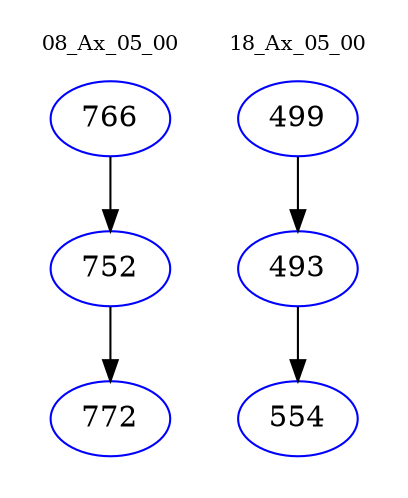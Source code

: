 digraph{
subgraph cluster_0 {
color = white
label = "08_Ax_05_00";
fontsize=10;
T0_766 [label="766", color="blue"]
T0_766 -> T0_752 [color="black"]
T0_752 [label="752", color="blue"]
T0_752 -> T0_772 [color="black"]
T0_772 [label="772", color="blue"]
}
subgraph cluster_1 {
color = white
label = "18_Ax_05_00";
fontsize=10;
T1_499 [label="499", color="blue"]
T1_499 -> T1_493 [color="black"]
T1_493 [label="493", color="blue"]
T1_493 -> T1_554 [color="black"]
T1_554 [label="554", color="blue"]
}
}

